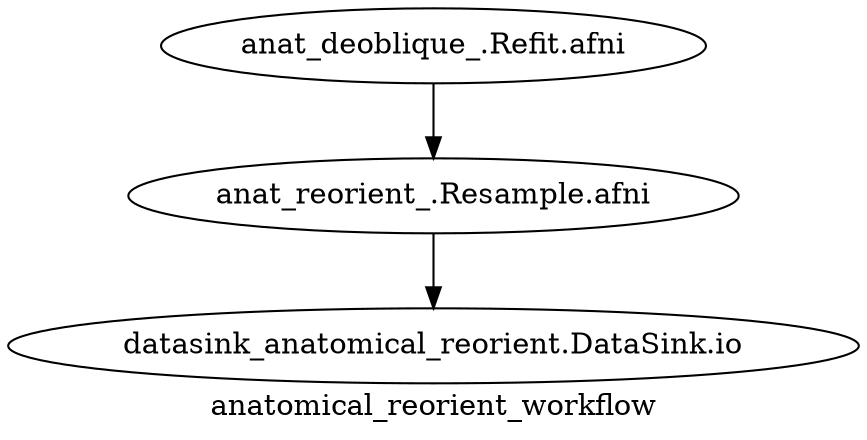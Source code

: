 digraph anatomical_reorient_workflow{
  label="anatomical_reorient_workflow";
  anatomical_reorient_workflow_anat_deoblique_[label="anat_deoblique_.Refit.afni"];
  anatomical_reorient_workflow_anat_reorient_[label="anat_reorient_.Resample.afni"];
  anatomical_reorient_workflow_datasink_anatomical_reorient[label="datasink_anatomical_reorient.DataSink.io"];
  anatomical_reorient_workflow_anat_deoblique_ -> anatomical_reorient_workflow_anat_reorient_;
  anatomical_reorient_workflow_anat_reorient_ -> anatomical_reorient_workflow_datasink_anatomical_reorient;
}